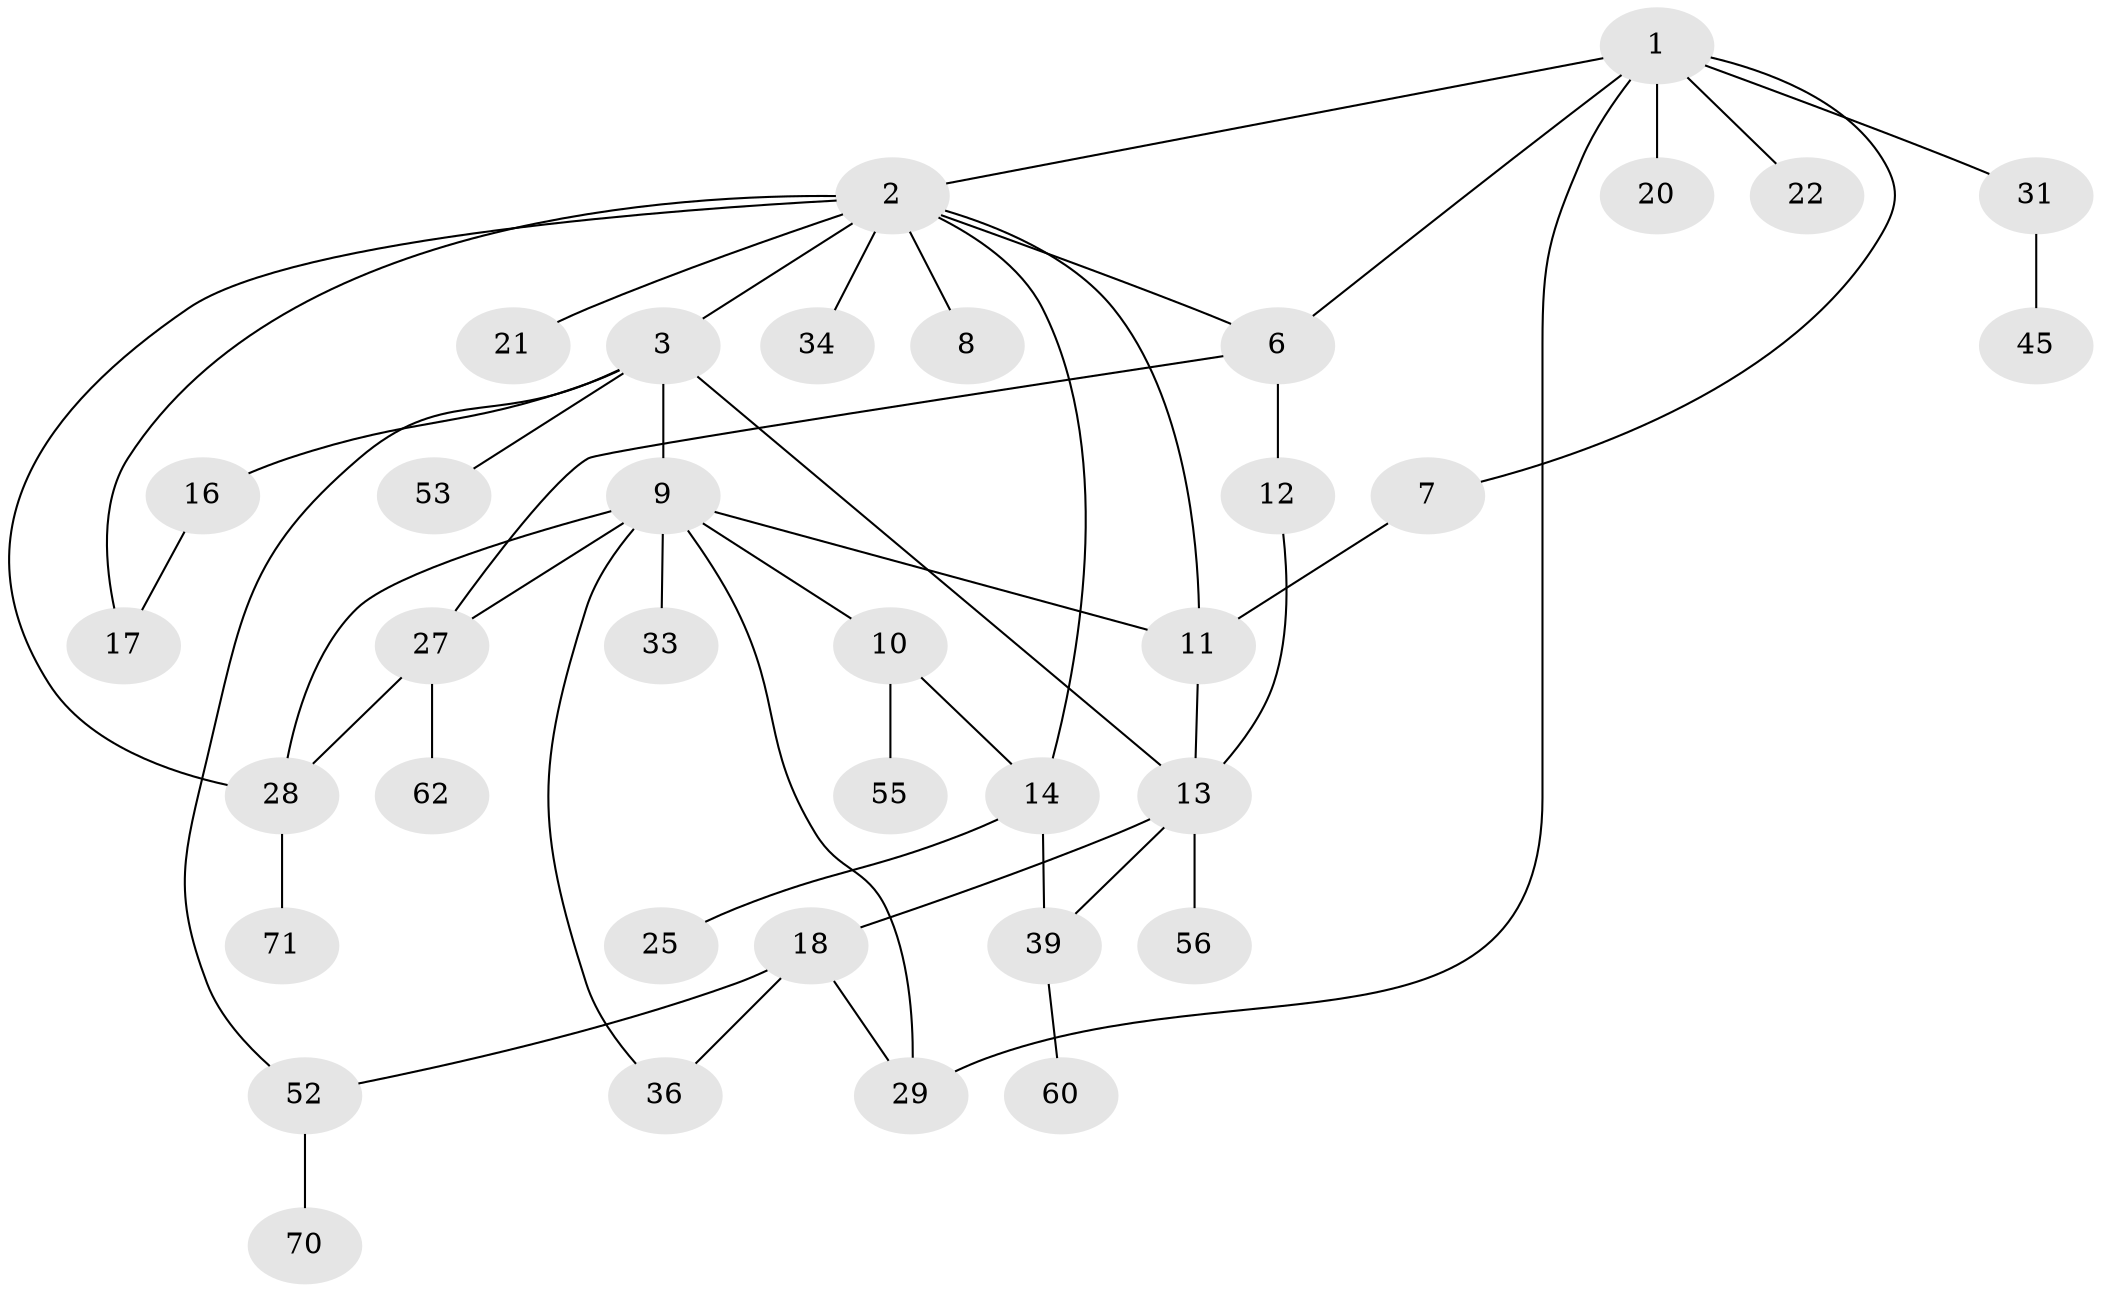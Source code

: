 // original degree distribution, {7: 0.027777777777777776, 8: 0.013888888888888888, 5: 0.041666666666666664, 4: 0.09722222222222222, 2: 0.25, 3: 0.2222222222222222, 1: 0.3472222222222222}
// Generated by graph-tools (version 1.1) at 2025/13/03/09/25 04:13:28]
// undirected, 36 vertices, 50 edges
graph export_dot {
graph [start="1"]
  node [color=gray90,style=filled];
  1;
  2 [super="+5"];
  3 [super="+4"];
  6;
  7;
  8 [super="+46+37"];
  9 [super="+19+66"];
  10 [super="+32"];
  11 [super="+42"];
  12;
  13 [super="+26+15"];
  14;
  16;
  17 [super="+69"];
  18 [super="+23+67+24"];
  20;
  21;
  22;
  25;
  27 [super="+50+40+43"];
  28 [super="+63"];
  29 [super="+35"];
  31;
  33 [super="+58"];
  34 [super="+38"];
  36;
  39 [super="+44"];
  45 [super="+72+64"];
  52 [super="+61+57"];
  53;
  55;
  56;
  60;
  62;
  70;
  71;
  1 -- 2;
  1 -- 6;
  1 -- 7;
  1 -- 20;
  1 -- 22;
  1 -- 31;
  1 -- 29;
  2 -- 3;
  2 -- 17;
  2 -- 34;
  2 -- 6;
  2 -- 28;
  2 -- 8;
  2 -- 21;
  2 -- 14;
  2 -- 11;
  3 -- 53;
  3 -- 52;
  3 -- 13;
  3 -- 16;
  3 -- 9;
  6 -- 12;
  6 -- 27;
  7 -- 11;
  9 -- 10;
  9 -- 28;
  9 -- 33;
  9 -- 27;
  9 -- 36;
  9 -- 29;
  9 -- 11;
  10 -- 55;
  10 -- 14;
  11 -- 13;
  12 -- 13;
  13 -- 39;
  13 -- 56;
  13 -- 18;
  14 -- 25;
  14 -- 39;
  16 -- 17;
  18 -- 36;
  18 -- 29;
  18 -- 52;
  27 -- 28 [weight=2];
  27 -- 62;
  28 -- 71;
  31 -- 45;
  39 -- 60;
  52 -- 70;
}
